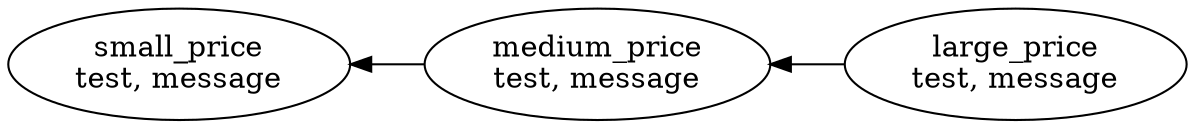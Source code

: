 digraph D {
  rankdir=RL

  small_price [label="small_price\ntest, message", shape=oval]
  medium_price [label="medium_price\ntest, message", shape=oval]
  large_price [label="large_price\ntest, message", shape=oval]

  medium_price -> small_price
  large_price -> medium_price
}


